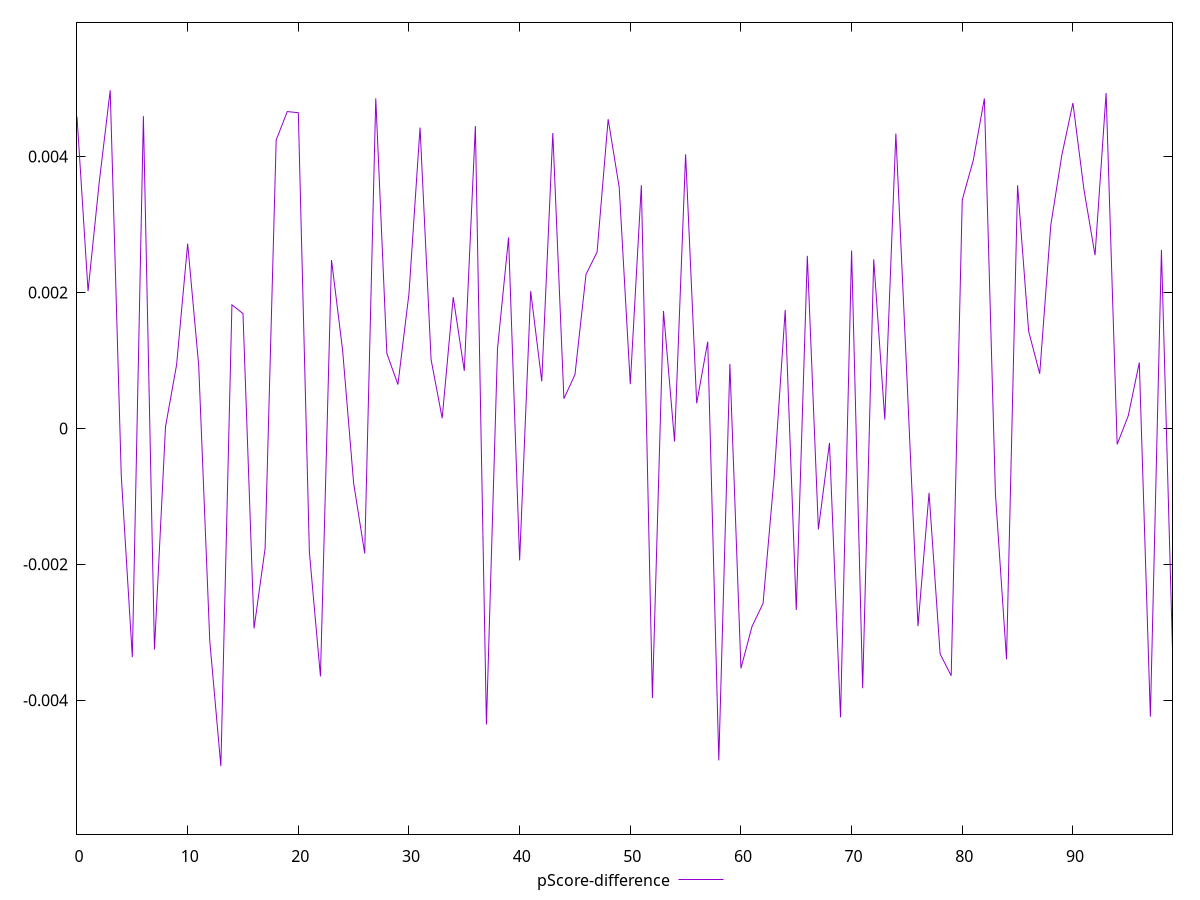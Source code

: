 reset

$pScoreDifference <<EOF
0 0.004584674963895696
1 0.002019490396590884
2 0.0036075861443248813
3 0.004972816186563589
4 -0.0006950171293591545
5 -0.0033642827733642022
6 0.004592461054707897
7 -0.0032518970955469073
8 0.000025607246853631693
9 0.0009357567620706941
10 0.0027169218518555693
11 0.0009227769148708043
12 -0.0031302641976929113
13 -0.004967760721578729
14 0.0018167100340358289
15 0.0016886991719091693
16 -0.002941797563795867
17 -0.0017630339225850333
18 0.004240438688295933
19 0.004660054750045495
20 0.004642817938672439
21 -0.001818538889921839
22 -0.0036479468248352687
23 0.002475935562157139
24 0.0011533849298091536
25 -0.0008068943986364596
26 -0.0018396273481882108
27 0.004854359054486002
28 0.001103469527974188
29 0.000644676016750001
30 0.0019815595467830294
31 0.00442415181891459
32 0.0010104684901446892
33 0.00014973257278610985
34 0.0019303152999232132
35 0.0008460095174143145
36 0.004446045106974383
37 -0.004355599222823026
38 0.0011688458565306536
39 0.0028081240846905553
40 -0.001942236659884855
41 0.0020182512939044273
42 0.0006930710854412547
43 0.0043445174757740235
44 0.0004374734068376407
45 0.0007887534042148037
46 0.002266253160375098
47 0.0025934253357708936
48 0.00454768973227071
49 0.003544091373205216
50 0.0006504496973095408
51 0.003576964223519108
52 -0.003966311651323107
53 0.0017266523425396585
54 -0.00019265469500567844
55 0.0040312114921923214
56 0.000368638877339178
57 0.0012751910440157443
58 -0.004883471229500003
59 0.0009478636601708557
60 -0.0035295448940714236
61 -0.002913918683966288
62 -0.0025739414754265555
63 -0.0007129480088943208
64 0.0017416826030215438
65 -0.0026714501598537055
66 0.0025385372968462216
67 -0.0014855888216039892
68 -0.00021450441107118134
69 -0.004249186780272918
70 0.0026161443966782327
71 -0.0038223323432351464
72 0.00248621118519593
73 0.00012881736429604107
74 0.004336361458208315
75 0.0007553878682976523
76 -0.0029083338400754943
77 -0.0009479895081138112
78 -0.003317562915626182
79 -0.00363802727304513
80 0.00336062796756742
81 0.00394537782249571
82 0.004852555678603765
83 -0.0009709179105417132
84 -0.003395194785917488
85 0.00357521850828324
86 0.0014282254664118588
87 0.0008031659732590235
88 0.002988142819158046
89 0.004018297953531924
90 0.0047862260205419616
91 0.0035101025243936546
92 0.002547612667050503
93 0.004932765441836295
94 -0.00023511315675339706
95 0.0001843408408728764
96 0.0009685951595138631
97 -0.004240047324889917
98 0.0026249561094870977
99 -0.0032593256879380195
EOF

set key outside below
set xrange [0:99]
set yrange [-0.005967760721578729:0.005972816186563589]
set trange [-0.005967760721578729:0.005972816186563589]
set terminal svg size 640, 500 enhanced background rgb 'white'
set output "report_00015_2021-02-09T16-11-33.973Z/interactive/samples/pages+cached+noadtech/pScore-difference/values.svg"

plot $pScoreDifference title "pScore-difference" with line

reset
